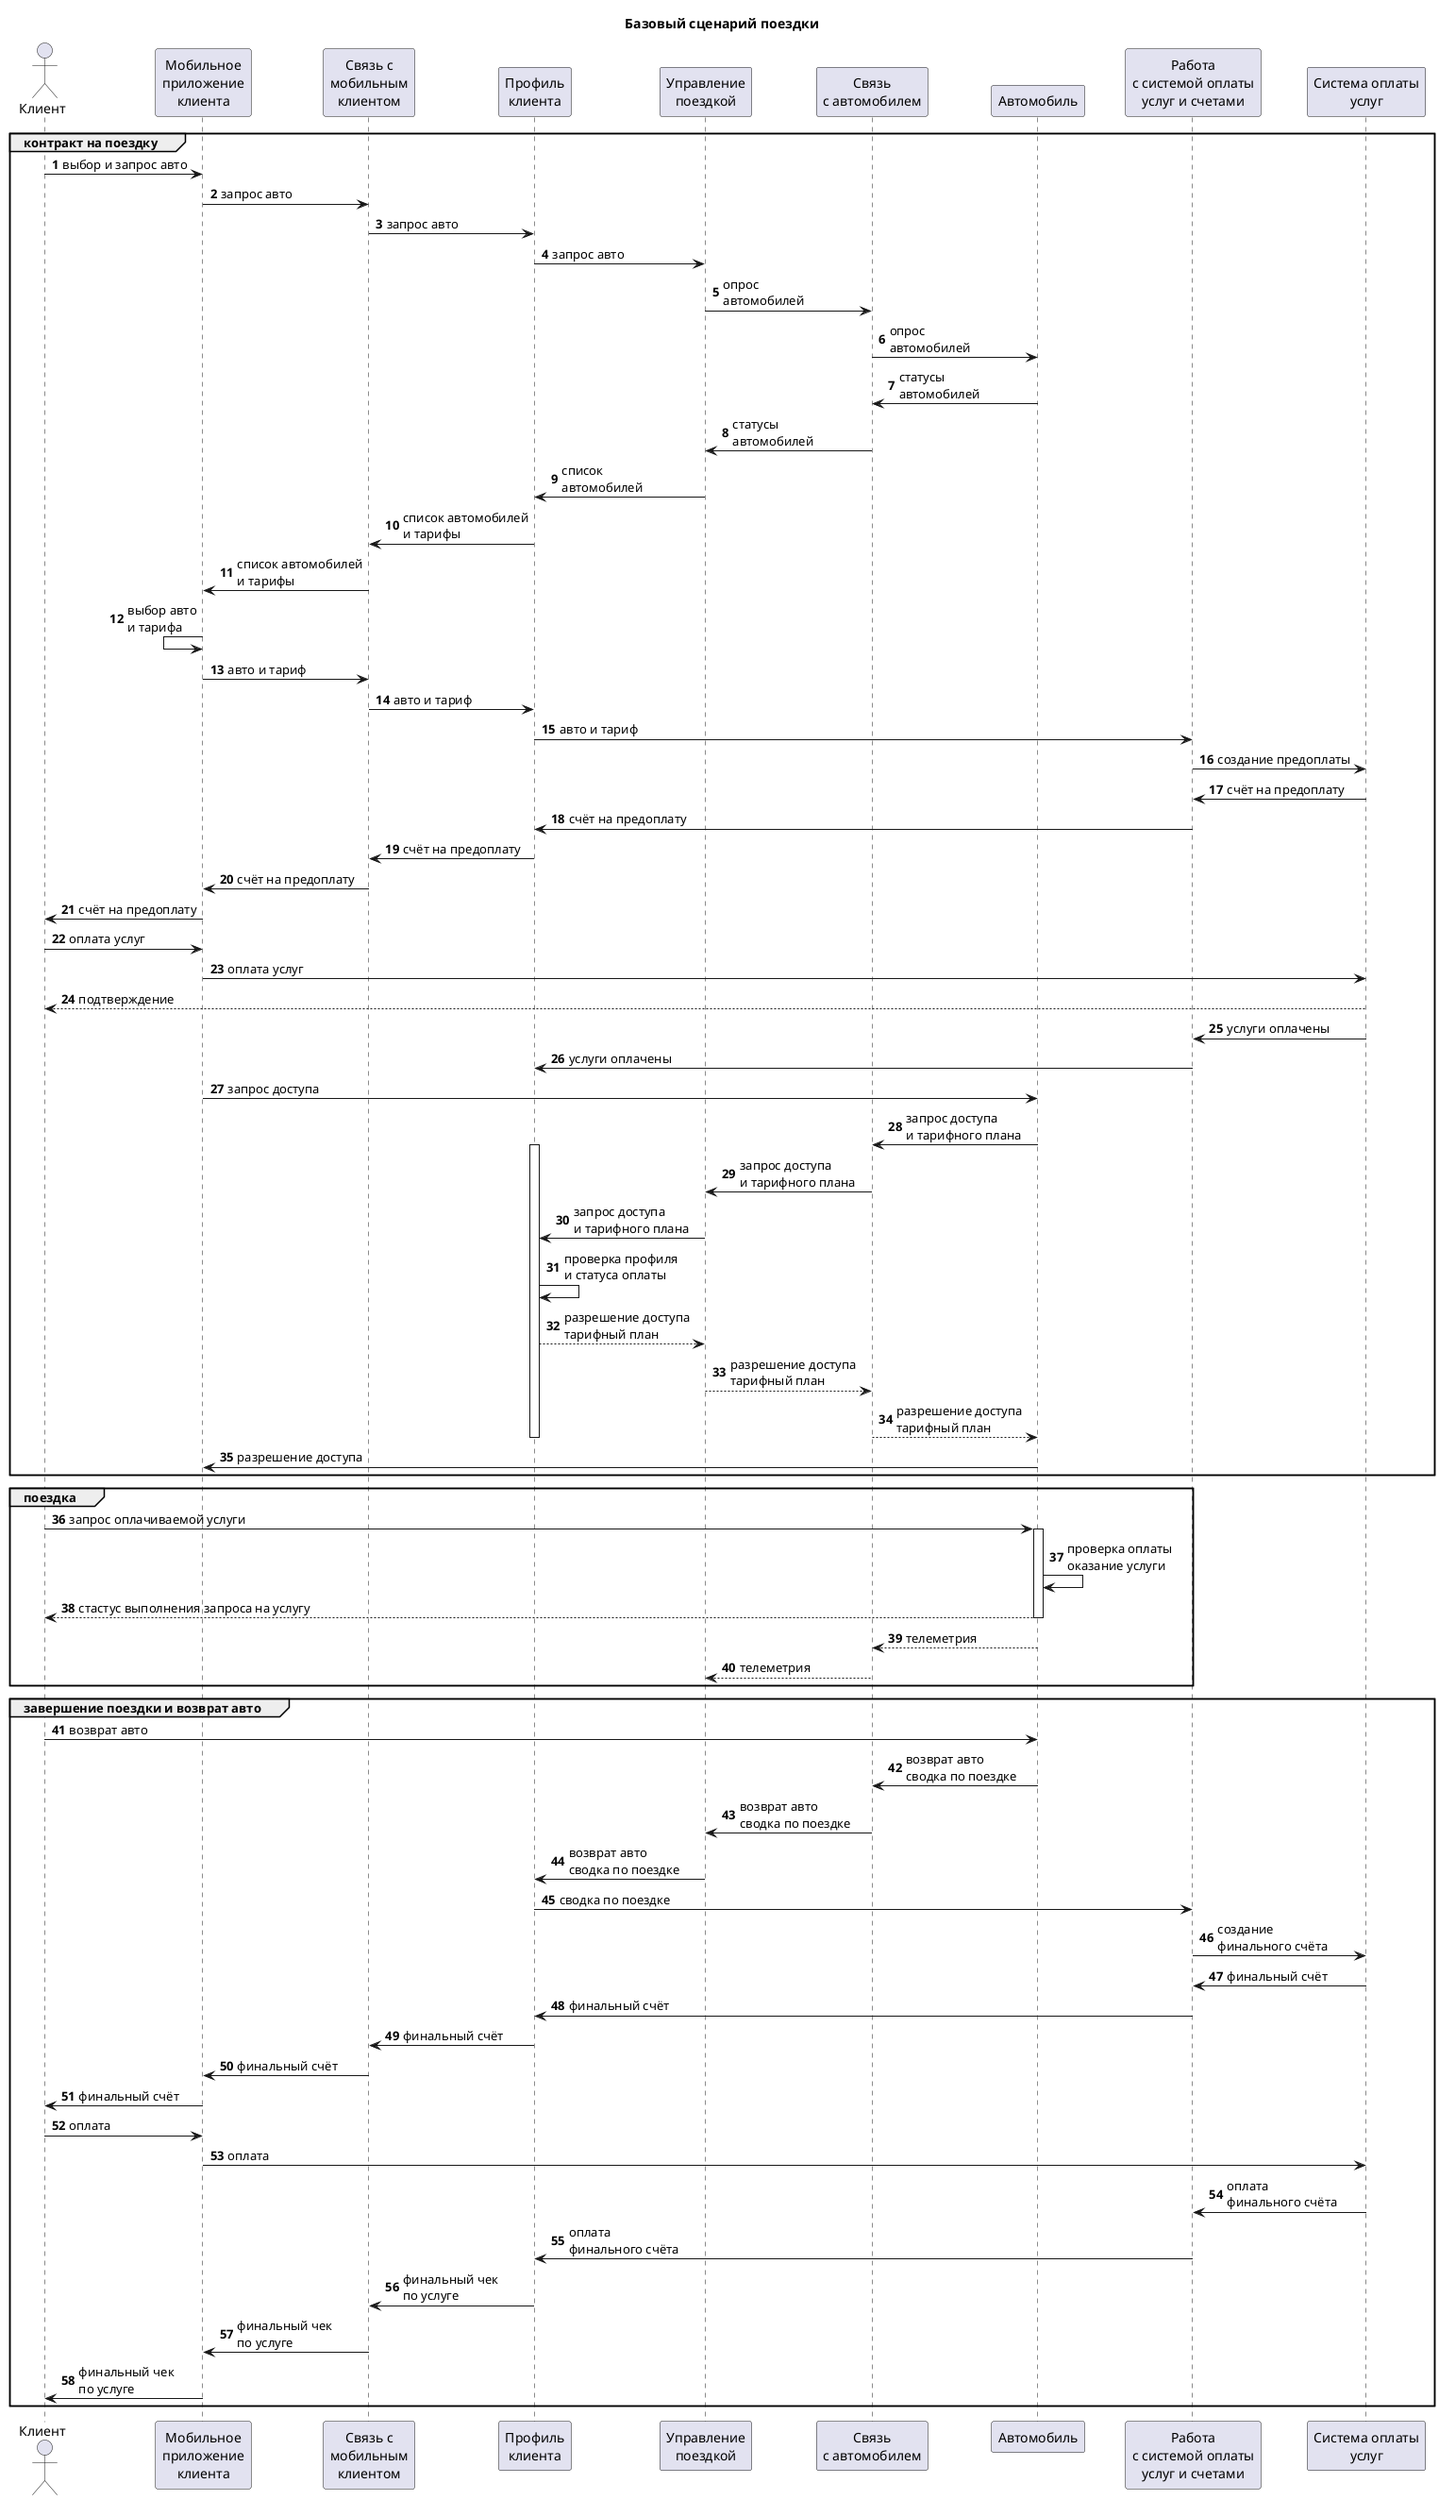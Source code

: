 @startuml base_scen_drive
title Базовый сценарий поездки
autonumber
actor "Клиент" as client
participant "Мобильное\nприложение\nклиента" as mobile
participant "Связь с\nмобильным\nклиентом" as com_mob
participant "Профиль\nклиента" as profile
participant "Управление\nпоездкой" as manage_drive
participant "Связь\nс автомобилем" as com_car
participant "Автомобиль" as car
participant "Работа\nс системой оплаты\nуслуг и счетами" as bank_pay
participant "Система оплаты\nуслуг" as bank
group контракт на поездку
    client -> mobile: выбор и запрос авто
    mobile -> com_mob: запрос авто
    com_mob -> profile: запрос авто
    profile -> manage_drive: запрос авто
    manage_drive -> com_car: опрос\nавтомобилей
    com_car -> car: опрос\nавтомобилей
    car -> com_car: статусы\nавтомобилей
    com_car -> manage_drive: статусы\nавтомобилей
    manage_drive -> profile: список\nавтомобилей
    profile -> com_mob: список автомобилей\nи тарифы
    com_mob -> mobile: список автомобилей\nи тарифы
    mobile <- mobile: выбор авто\nи тарифа
    mobile -> com_mob: авто и тариф
    com_mob -> profile: авто и тариф
    profile -> bank_pay: авто и тариф
    bank_pay -> bank: создание предоплаты
    bank -> bank_pay: счёт на предоплату
    bank_pay -> profile: счёт на предоплату
    profile -> com_mob: счёт на предоплату
    com_mob -> mobile: счёт на предоплату
    mobile -> client: счёт на предоплату
    client -> mobile: оплата услуг
    mobile -> bank: оплата услуг
    bank --> client: подтверждение
    bank -> bank_pay: услуги оплачены
    bank_pay -> profile: услуги оплачены
    mobile -> car: запрос доступа
    car -> com_car: запрос доступа\nи тарифного плана
    activate profile
    com_car -> manage_drive: запрос доступа\nи тарифного плана
    manage_drive -> profile: запрос доступа\nи тарифного плана
    profile -> profile: проверка профиля\nи статуса оплаты
    profile --> manage_drive: разрешение доступа\nтарифный план
    manage_drive --> com_car: разрешение доступа\nтарифный план
    com_car --> car: разрешение доступа\nтарифный план
    deactivate profile
    car -> mobile: разрешение доступа
end
group поездка
    client -> car: запрос оплачиваемой услуги
    activate car
    car -> car: проверка оплаты\nоказание услуги
    car --> client: стастус выполнения запроса на услугу
    deactivate car
    car --> com_car: телеметрия
    com_car --> manage_drive: телеметрия
end
group завершение поездки и возврат авто
    client -> car: возврат авто
    car -> com_car: возврат авто\nсводка по поездке
    com_car -> manage_drive: возврат авто\nсводка по поездке
    manage_drive -> profile: возврат авто\nсводка по поездке
    profile -> bank_pay: сводка по поездке
    bank_pay -> bank: создание\nфинального счёта
    bank -> bank_pay: финальный счёт
    bank_pay -> profile: финальный счёт
    profile -> com_mob: финальный счёт
    com_mob -> mobile: финальный счёт
    mobile -> client: финальный счёт
    client -> mobile: оплата
    mobile -> bank: оплата
    bank -> bank_pay: оплата\nфинального счёта
    bank_pay -> profile: оплата\nфинального счёта
    profile -> com_mob: финальный чек\nпо услуге
    com_mob -> mobile: финальный чек\nпо услуге
    mobile -> client: финальный чек\nпо услуге
end
@enduml
